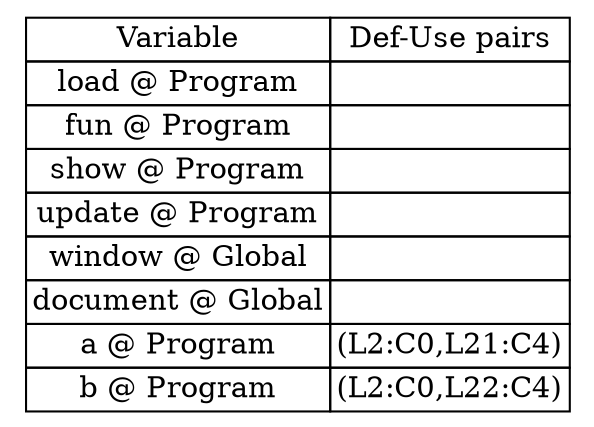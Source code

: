 digraph structs {
node [shape="plaintext"]
struct1 [label=<
<TABLE BORDER="0" CELLBORDER="1" CELLSPACING="0">
<tr><td>Variable</td><td COLSPAN="1">Def-Use pairs</td></tr><tr><td>load @ Program</td><td></td></tr>
<tr><td>fun @ Program</td><td></td></tr>
<tr><td>show @ Program</td><td></td></tr>
<tr><td>update @ Program</td><td></td></tr>
<tr><td>window @ Global</td><td></td></tr>
<tr><td>document @ Global</td><td></td></tr>
<tr><td>a @ Program</td><td>(L2:C0,L21:C4)</td></tr>
<tr><td>b @ Program</td><td>(L2:C0,L22:C4)</td></tr>
</TABLE>
>];
}